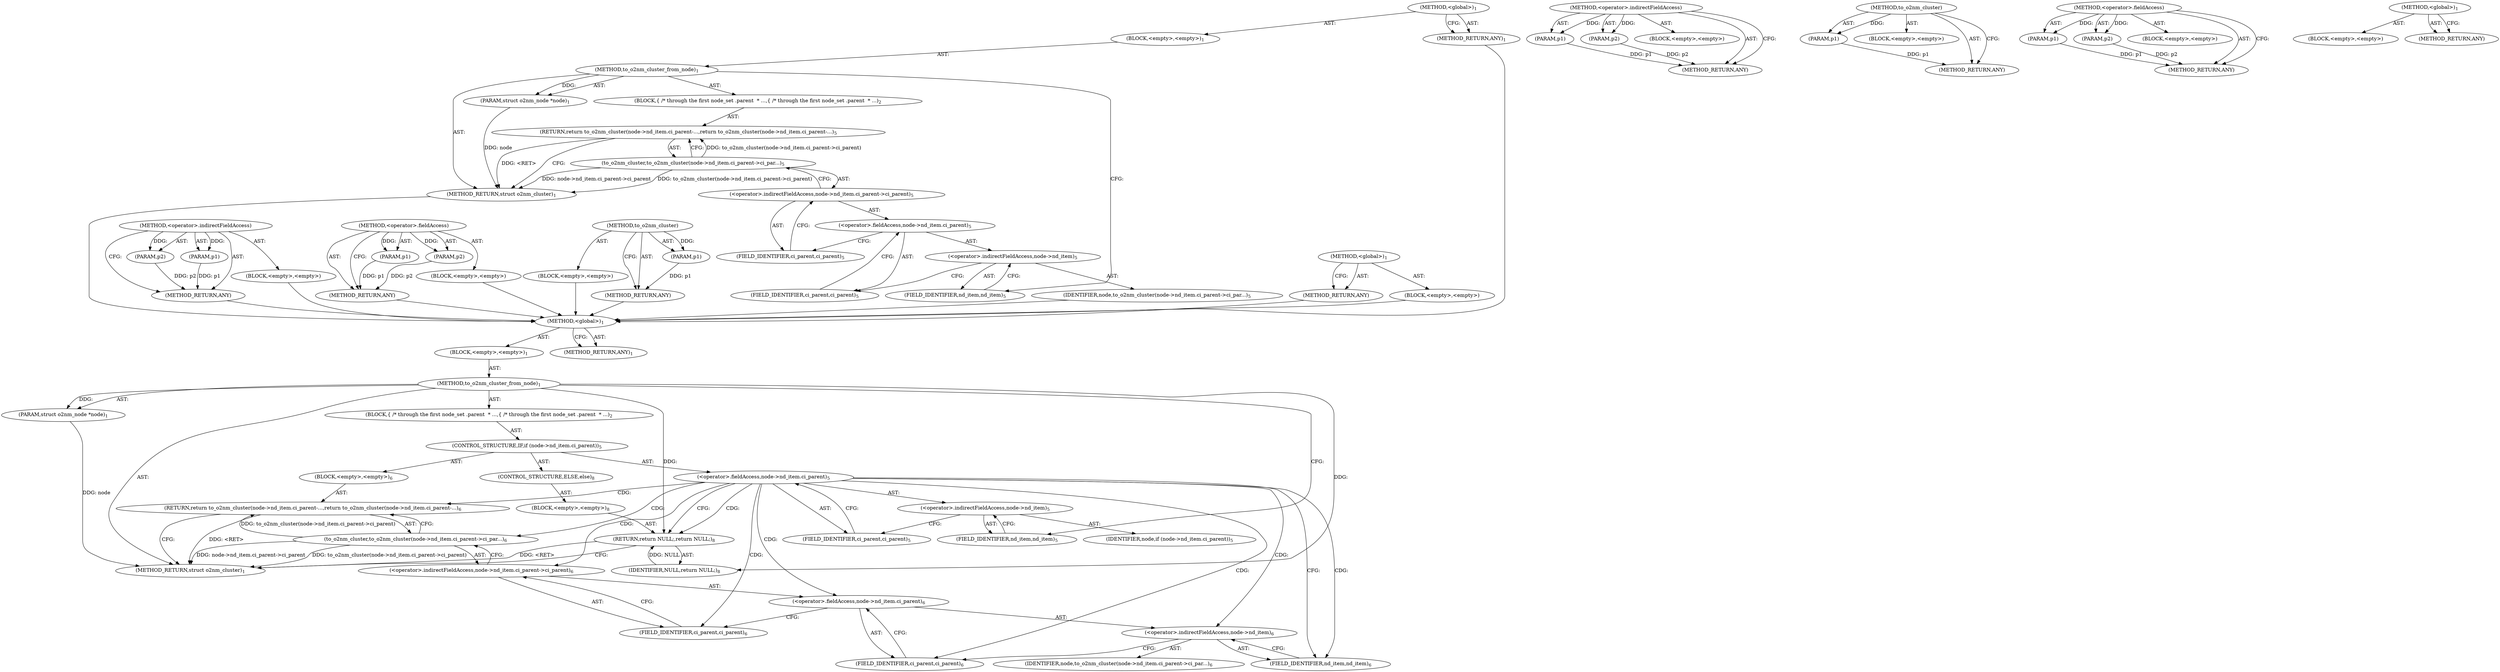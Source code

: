 digraph "&lt;global&gt;" {
vulnerable_6 [label=<(METHOD,&lt;global&gt;)<SUB>1</SUB>>];
vulnerable_7 [label=<(BLOCK,&lt;empty&gt;,&lt;empty&gt;)<SUB>1</SUB>>];
vulnerable_8 [label=<(METHOD,to_o2nm_cluster_from_node)<SUB>1</SUB>>];
vulnerable_9 [label=<(PARAM,struct o2nm_node *node)<SUB>1</SUB>>];
vulnerable_10 [label=<(BLOCK,{
 	/* through the first node_set .parent
 	 * ...,{
 	/* through the first node_set .parent
 	 * ...)<SUB>2</SUB>>];
vulnerable_11 [label=<(RETURN,return to_o2nm_cluster(node-&gt;nd_item.ci_parent-...,return to_o2nm_cluster(node-&gt;nd_item.ci_parent-...)<SUB>5</SUB>>];
vulnerable_12 [label=<(to_o2nm_cluster,to_o2nm_cluster(node-&gt;nd_item.ci_parent-&gt;ci_par...)<SUB>5</SUB>>];
vulnerable_13 [label=<(&lt;operator&gt;.indirectFieldAccess,node-&gt;nd_item.ci_parent-&gt;ci_parent)<SUB>5</SUB>>];
vulnerable_14 [label=<(&lt;operator&gt;.fieldAccess,node-&gt;nd_item.ci_parent)<SUB>5</SUB>>];
vulnerable_15 [label=<(&lt;operator&gt;.indirectFieldAccess,node-&gt;nd_item)<SUB>5</SUB>>];
vulnerable_16 [label=<(IDENTIFIER,node,to_o2nm_cluster(node-&gt;nd_item.ci_parent-&gt;ci_par...)<SUB>5</SUB>>];
vulnerable_17 [label=<(FIELD_IDENTIFIER,nd_item,nd_item)<SUB>5</SUB>>];
vulnerable_18 [label=<(FIELD_IDENTIFIER,ci_parent,ci_parent)<SUB>5</SUB>>];
vulnerable_19 [label=<(FIELD_IDENTIFIER,ci_parent,ci_parent)<SUB>5</SUB>>];
vulnerable_20 [label=<(METHOD_RETURN,struct o2nm_cluster)<SUB>1</SUB>>];
vulnerable_22 [label=<(METHOD_RETURN,ANY)<SUB>1</SUB>>];
vulnerable_43 [label=<(METHOD,&lt;operator&gt;.indirectFieldAccess)>];
vulnerable_44 [label=<(PARAM,p1)>];
vulnerable_45 [label=<(PARAM,p2)>];
vulnerable_46 [label=<(BLOCK,&lt;empty&gt;,&lt;empty&gt;)>];
vulnerable_47 [label=<(METHOD_RETURN,ANY)>];
vulnerable_48 [label=<(METHOD,&lt;operator&gt;.fieldAccess)>];
vulnerable_49 [label=<(PARAM,p1)>];
vulnerable_50 [label=<(PARAM,p2)>];
vulnerable_51 [label=<(BLOCK,&lt;empty&gt;,&lt;empty&gt;)>];
vulnerable_52 [label=<(METHOD_RETURN,ANY)>];
vulnerable_39 [label=<(METHOD,to_o2nm_cluster)>];
vulnerable_40 [label=<(PARAM,p1)>];
vulnerable_41 [label=<(BLOCK,&lt;empty&gt;,&lt;empty&gt;)>];
vulnerable_42 [label=<(METHOD_RETURN,ANY)>];
vulnerable_33 [label=<(METHOD,&lt;global&gt;)<SUB>1</SUB>>];
vulnerable_34 [label=<(BLOCK,&lt;empty&gt;,&lt;empty&gt;)>];
vulnerable_35 [label=<(METHOD_RETURN,ANY)>];
fixed_6 [label=<(METHOD,&lt;global&gt;)<SUB>1</SUB>>];
fixed_7 [label=<(BLOCK,&lt;empty&gt;,&lt;empty&gt;)<SUB>1</SUB>>];
fixed_8 [label=<(METHOD,to_o2nm_cluster_from_node)<SUB>1</SUB>>];
fixed_9 [label=<(PARAM,struct o2nm_node *node)<SUB>1</SUB>>];
fixed_10 [label=<(BLOCK,{
 	/* through the first node_set .parent
 	 * ...,{
 	/* through the first node_set .parent
 	 * ...)<SUB>2</SUB>>];
fixed_11 [label=<(CONTROL_STRUCTURE,IF,if (node-&gt;nd_item.ci_parent))<SUB>5</SUB>>];
fixed_12 [label=<(&lt;operator&gt;.fieldAccess,node-&gt;nd_item.ci_parent)<SUB>5</SUB>>];
fixed_13 [label=<(&lt;operator&gt;.indirectFieldAccess,node-&gt;nd_item)<SUB>5</SUB>>];
fixed_14 [label=<(IDENTIFIER,node,if (node-&gt;nd_item.ci_parent))<SUB>5</SUB>>];
fixed_15 [label=<(FIELD_IDENTIFIER,nd_item,nd_item)<SUB>5</SUB>>];
fixed_16 [label=<(FIELD_IDENTIFIER,ci_parent,ci_parent)<SUB>5</SUB>>];
fixed_17 [label=<(BLOCK,&lt;empty&gt;,&lt;empty&gt;)<SUB>6</SUB>>];
fixed_18 [label=<(RETURN,return to_o2nm_cluster(node-&gt;nd_item.ci_parent-...,return to_o2nm_cluster(node-&gt;nd_item.ci_parent-...)<SUB>6</SUB>>];
fixed_19 [label=<(to_o2nm_cluster,to_o2nm_cluster(node-&gt;nd_item.ci_parent-&gt;ci_par...)<SUB>6</SUB>>];
fixed_20 [label=<(&lt;operator&gt;.indirectFieldAccess,node-&gt;nd_item.ci_parent-&gt;ci_parent)<SUB>6</SUB>>];
fixed_21 [label=<(&lt;operator&gt;.fieldAccess,node-&gt;nd_item.ci_parent)<SUB>6</SUB>>];
fixed_22 [label=<(&lt;operator&gt;.indirectFieldAccess,node-&gt;nd_item)<SUB>6</SUB>>];
fixed_23 [label=<(IDENTIFIER,node,to_o2nm_cluster(node-&gt;nd_item.ci_parent-&gt;ci_par...)<SUB>6</SUB>>];
fixed_24 [label=<(FIELD_IDENTIFIER,nd_item,nd_item)<SUB>6</SUB>>];
fixed_25 [label=<(FIELD_IDENTIFIER,ci_parent,ci_parent)<SUB>6</SUB>>];
fixed_26 [label=<(FIELD_IDENTIFIER,ci_parent,ci_parent)<SUB>6</SUB>>];
fixed_27 [label=<(CONTROL_STRUCTURE,ELSE,else)<SUB>8</SUB>>];
fixed_28 [label=<(BLOCK,&lt;empty&gt;,&lt;empty&gt;)<SUB>8</SUB>>];
fixed_29 [label=<(RETURN,return NULL;,return NULL;)<SUB>8</SUB>>];
fixed_30 [label=<(IDENTIFIER,NULL,return NULL;)<SUB>8</SUB>>];
fixed_31 [label=<(METHOD_RETURN,struct o2nm_cluster)<SUB>1</SUB>>];
fixed_33 [label=<(METHOD_RETURN,ANY)<SUB>1</SUB>>];
fixed_55 [label=<(METHOD,&lt;operator&gt;.indirectFieldAccess)>];
fixed_56 [label=<(PARAM,p1)>];
fixed_57 [label=<(PARAM,p2)>];
fixed_58 [label=<(BLOCK,&lt;empty&gt;,&lt;empty&gt;)>];
fixed_59 [label=<(METHOD_RETURN,ANY)>];
fixed_60 [label=<(METHOD,to_o2nm_cluster)>];
fixed_61 [label=<(PARAM,p1)>];
fixed_62 [label=<(BLOCK,&lt;empty&gt;,&lt;empty&gt;)>];
fixed_63 [label=<(METHOD_RETURN,ANY)>];
fixed_50 [label=<(METHOD,&lt;operator&gt;.fieldAccess)>];
fixed_51 [label=<(PARAM,p1)>];
fixed_52 [label=<(PARAM,p2)>];
fixed_53 [label=<(BLOCK,&lt;empty&gt;,&lt;empty&gt;)>];
fixed_54 [label=<(METHOD_RETURN,ANY)>];
fixed_44 [label=<(METHOD,&lt;global&gt;)<SUB>1</SUB>>];
fixed_45 [label=<(BLOCK,&lt;empty&gt;,&lt;empty&gt;)>];
fixed_46 [label=<(METHOD_RETURN,ANY)>];
vulnerable_6 -> vulnerable_7  [key=0, label="AST: "];
vulnerable_6 -> vulnerable_22  [key=0, label="AST: "];
vulnerable_6 -> vulnerable_22  [key=1, label="CFG: "];
vulnerable_7 -> vulnerable_8  [key=0, label="AST: "];
vulnerable_8 -> vulnerable_9  [key=0, label="AST: "];
vulnerable_8 -> vulnerable_9  [key=1, label="DDG: "];
vulnerable_8 -> vulnerable_10  [key=0, label="AST: "];
vulnerable_8 -> vulnerable_20  [key=0, label="AST: "];
vulnerable_8 -> vulnerable_17  [key=0, label="CFG: "];
vulnerable_9 -> vulnerable_20  [key=0, label="DDG: node"];
vulnerable_10 -> vulnerable_11  [key=0, label="AST: "];
vulnerable_11 -> vulnerable_12  [key=0, label="AST: "];
vulnerable_11 -> vulnerable_20  [key=0, label="CFG: "];
vulnerable_11 -> vulnerable_20  [key=1, label="DDG: &lt;RET&gt;"];
vulnerable_12 -> vulnerable_13  [key=0, label="AST: "];
vulnerable_12 -> vulnerable_11  [key=0, label="CFG: "];
vulnerable_12 -> vulnerable_11  [key=1, label="DDG: to_o2nm_cluster(node-&gt;nd_item.ci_parent-&gt;ci_parent)"];
vulnerable_12 -> vulnerable_20  [key=0, label="DDG: node-&gt;nd_item.ci_parent-&gt;ci_parent"];
vulnerable_12 -> vulnerable_20  [key=1, label="DDG: to_o2nm_cluster(node-&gt;nd_item.ci_parent-&gt;ci_parent)"];
vulnerable_13 -> vulnerable_14  [key=0, label="AST: "];
vulnerable_13 -> vulnerable_19  [key=0, label="AST: "];
vulnerable_13 -> vulnerable_12  [key=0, label="CFG: "];
vulnerable_14 -> vulnerable_15  [key=0, label="AST: "];
vulnerable_14 -> vulnerable_18  [key=0, label="AST: "];
vulnerable_14 -> vulnerable_19  [key=0, label="CFG: "];
vulnerable_15 -> vulnerable_16  [key=0, label="AST: "];
vulnerable_15 -> vulnerable_17  [key=0, label="AST: "];
vulnerable_15 -> vulnerable_18  [key=0, label="CFG: "];
vulnerable_16 -> fixed_6  [key=0];
vulnerable_17 -> vulnerable_15  [key=0, label="CFG: "];
vulnerable_18 -> vulnerable_14  [key=0, label="CFG: "];
vulnerable_19 -> vulnerable_13  [key=0, label="CFG: "];
vulnerable_20 -> fixed_6  [key=0];
vulnerable_22 -> fixed_6  [key=0];
vulnerable_43 -> vulnerable_44  [key=0, label="AST: "];
vulnerable_43 -> vulnerable_44  [key=1, label="DDG: "];
vulnerable_43 -> vulnerable_46  [key=0, label="AST: "];
vulnerable_43 -> vulnerable_45  [key=0, label="AST: "];
vulnerable_43 -> vulnerable_45  [key=1, label="DDG: "];
vulnerable_43 -> vulnerable_47  [key=0, label="AST: "];
vulnerable_43 -> vulnerable_47  [key=1, label="CFG: "];
vulnerable_44 -> vulnerable_47  [key=0, label="DDG: p1"];
vulnerable_45 -> vulnerable_47  [key=0, label="DDG: p2"];
vulnerable_46 -> fixed_6  [key=0];
vulnerable_47 -> fixed_6  [key=0];
vulnerable_48 -> vulnerable_49  [key=0, label="AST: "];
vulnerable_48 -> vulnerable_49  [key=1, label="DDG: "];
vulnerable_48 -> vulnerable_51  [key=0, label="AST: "];
vulnerable_48 -> vulnerable_50  [key=0, label="AST: "];
vulnerable_48 -> vulnerable_50  [key=1, label="DDG: "];
vulnerable_48 -> vulnerable_52  [key=0, label="AST: "];
vulnerable_48 -> vulnerable_52  [key=1, label="CFG: "];
vulnerable_49 -> vulnerable_52  [key=0, label="DDG: p1"];
vulnerable_50 -> vulnerable_52  [key=0, label="DDG: p2"];
vulnerable_51 -> fixed_6  [key=0];
vulnerable_52 -> fixed_6  [key=0];
vulnerable_39 -> vulnerable_40  [key=0, label="AST: "];
vulnerable_39 -> vulnerable_40  [key=1, label="DDG: "];
vulnerable_39 -> vulnerable_41  [key=0, label="AST: "];
vulnerable_39 -> vulnerable_42  [key=0, label="AST: "];
vulnerable_39 -> vulnerable_42  [key=1, label="CFG: "];
vulnerable_40 -> vulnerable_42  [key=0, label="DDG: p1"];
vulnerable_41 -> fixed_6  [key=0];
vulnerable_42 -> fixed_6  [key=0];
vulnerable_33 -> vulnerable_34  [key=0, label="AST: "];
vulnerable_33 -> vulnerable_35  [key=0, label="AST: "];
vulnerable_33 -> vulnerable_35  [key=1, label="CFG: "];
vulnerable_34 -> fixed_6  [key=0];
vulnerable_35 -> fixed_6  [key=0];
fixed_6 -> fixed_7  [key=0, label="AST: "];
fixed_6 -> fixed_33  [key=0, label="AST: "];
fixed_6 -> fixed_33  [key=1, label="CFG: "];
fixed_7 -> fixed_8  [key=0, label="AST: "];
fixed_8 -> fixed_9  [key=0, label="AST: "];
fixed_8 -> fixed_9  [key=1, label="DDG: "];
fixed_8 -> fixed_10  [key=0, label="AST: "];
fixed_8 -> fixed_31  [key=0, label="AST: "];
fixed_8 -> fixed_15  [key=0, label="CFG: "];
fixed_8 -> fixed_29  [key=0, label="DDG: "];
fixed_8 -> fixed_30  [key=0, label="DDG: "];
fixed_9 -> fixed_31  [key=0, label="DDG: node"];
fixed_10 -> fixed_11  [key=0, label="AST: "];
fixed_11 -> fixed_12  [key=0, label="AST: "];
fixed_11 -> fixed_17  [key=0, label="AST: "];
fixed_11 -> fixed_27  [key=0, label="AST: "];
fixed_12 -> fixed_13  [key=0, label="AST: "];
fixed_12 -> fixed_16  [key=0, label="AST: "];
fixed_12 -> fixed_24  [key=0, label="CFG: "];
fixed_12 -> fixed_24  [key=1, label="CDG: "];
fixed_12 -> fixed_29  [key=0, label="CFG: "];
fixed_12 -> fixed_29  [key=1, label="CDG: "];
fixed_12 -> fixed_20  [key=0, label="CDG: "];
fixed_12 -> fixed_25  [key=0, label="CDG: "];
fixed_12 -> fixed_21  [key=0, label="CDG: "];
fixed_12 -> fixed_22  [key=0, label="CDG: "];
fixed_12 -> fixed_18  [key=0, label="CDG: "];
fixed_12 -> fixed_26  [key=0, label="CDG: "];
fixed_12 -> fixed_19  [key=0, label="CDG: "];
fixed_13 -> fixed_14  [key=0, label="AST: "];
fixed_13 -> fixed_15  [key=0, label="AST: "];
fixed_13 -> fixed_16  [key=0, label="CFG: "];
fixed_15 -> fixed_13  [key=0, label="CFG: "];
fixed_16 -> fixed_12  [key=0, label="CFG: "];
fixed_17 -> fixed_18  [key=0, label="AST: "];
fixed_18 -> fixed_19  [key=0, label="AST: "];
fixed_18 -> fixed_31  [key=0, label="CFG: "];
fixed_18 -> fixed_31  [key=1, label="DDG: &lt;RET&gt;"];
fixed_19 -> fixed_20  [key=0, label="AST: "];
fixed_19 -> fixed_18  [key=0, label="CFG: "];
fixed_19 -> fixed_18  [key=1, label="DDG: to_o2nm_cluster(node-&gt;nd_item.ci_parent-&gt;ci_parent)"];
fixed_19 -> fixed_31  [key=0, label="DDG: node-&gt;nd_item.ci_parent-&gt;ci_parent"];
fixed_19 -> fixed_31  [key=1, label="DDG: to_o2nm_cluster(node-&gt;nd_item.ci_parent-&gt;ci_parent)"];
fixed_20 -> fixed_21  [key=0, label="AST: "];
fixed_20 -> fixed_26  [key=0, label="AST: "];
fixed_20 -> fixed_19  [key=0, label="CFG: "];
fixed_21 -> fixed_22  [key=0, label="AST: "];
fixed_21 -> fixed_25  [key=0, label="AST: "];
fixed_21 -> fixed_26  [key=0, label="CFG: "];
fixed_22 -> fixed_23  [key=0, label="AST: "];
fixed_22 -> fixed_24  [key=0, label="AST: "];
fixed_22 -> fixed_25  [key=0, label="CFG: "];
fixed_24 -> fixed_22  [key=0, label="CFG: "];
fixed_25 -> fixed_21  [key=0, label="CFG: "];
fixed_26 -> fixed_20  [key=0, label="CFG: "];
fixed_27 -> fixed_28  [key=0, label="AST: "];
fixed_28 -> fixed_29  [key=0, label="AST: "];
fixed_29 -> fixed_30  [key=0, label="AST: "];
fixed_29 -> fixed_31  [key=0, label="CFG: "];
fixed_29 -> fixed_31  [key=1, label="DDG: &lt;RET&gt;"];
fixed_30 -> fixed_29  [key=0, label="DDG: NULL"];
fixed_55 -> fixed_56  [key=0, label="AST: "];
fixed_55 -> fixed_56  [key=1, label="DDG: "];
fixed_55 -> fixed_58  [key=0, label="AST: "];
fixed_55 -> fixed_57  [key=0, label="AST: "];
fixed_55 -> fixed_57  [key=1, label="DDG: "];
fixed_55 -> fixed_59  [key=0, label="AST: "];
fixed_55 -> fixed_59  [key=1, label="CFG: "];
fixed_56 -> fixed_59  [key=0, label="DDG: p1"];
fixed_57 -> fixed_59  [key=0, label="DDG: p2"];
fixed_60 -> fixed_61  [key=0, label="AST: "];
fixed_60 -> fixed_61  [key=1, label="DDG: "];
fixed_60 -> fixed_62  [key=0, label="AST: "];
fixed_60 -> fixed_63  [key=0, label="AST: "];
fixed_60 -> fixed_63  [key=1, label="CFG: "];
fixed_61 -> fixed_63  [key=0, label="DDG: p1"];
fixed_50 -> fixed_51  [key=0, label="AST: "];
fixed_50 -> fixed_51  [key=1, label="DDG: "];
fixed_50 -> fixed_53  [key=0, label="AST: "];
fixed_50 -> fixed_52  [key=0, label="AST: "];
fixed_50 -> fixed_52  [key=1, label="DDG: "];
fixed_50 -> fixed_54  [key=0, label="AST: "];
fixed_50 -> fixed_54  [key=1, label="CFG: "];
fixed_51 -> fixed_54  [key=0, label="DDG: p1"];
fixed_52 -> fixed_54  [key=0, label="DDG: p2"];
fixed_44 -> fixed_45  [key=0, label="AST: "];
fixed_44 -> fixed_46  [key=0, label="AST: "];
fixed_44 -> fixed_46  [key=1, label="CFG: "];
}
